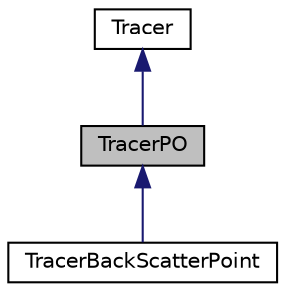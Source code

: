 digraph "TracerPO"
{
  edge [fontname="Helvetica",fontsize="10",labelfontname="Helvetica",labelfontsize="10"];
  node [fontname="Helvetica",fontsize="10",shape=record];
  Node0 [label="TracerPO",height=0.2,width=0.4,color="black", fillcolor="grey75", style="filled", fontcolor="black"];
  Node1 -> Node0 [dir="back",color="midnightblue",fontsize="10",style="solid"];
  Node1 [label="Tracer",height=0.2,width=0.4,color="black", fillcolor="white", style="filled",URL="$class_tracer.html"];
  Node0 -> Node2 [dir="back",color="midnightblue",fontsize="10",style="solid"];
  Node2 [label="TracerBackScatterPoint",height=0.2,width=0.4,color="black", fillcolor="white", style="filled",URL="$class_tracer_back_scatter_point.html"];
}
